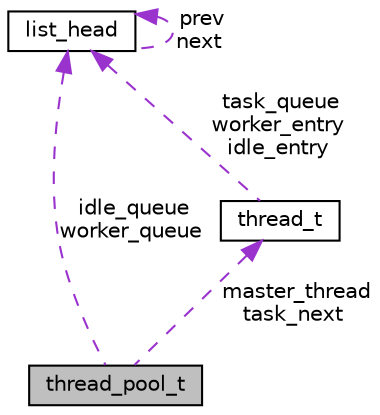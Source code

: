 digraph "thread_pool_t"
{
  edge [fontname="Helvetica",fontsize="10",labelfontname="Helvetica",labelfontsize="10"];
  node [fontname="Helvetica",fontsize="10",shape=record];
  Node1 [label="thread_pool_t",height=0.2,width=0.4,color="black", fillcolor="grey75", style="filled", fontcolor="black"];
  Node2 -> Node1 [dir="back",color="darkorchid3",fontsize="10",style="dashed",label=" master_thread\ntask_next" ,fontname="Helvetica"];
  Node2 [label="thread_t",height=0.2,width=0.4,color="black", fillcolor="white", style="filled",URL="$structthread__t.html"];
  Node3 -> Node2 [dir="back",color="darkorchid3",fontsize="10",style="dashed",label=" task_queue\nworker_entry\nidle_entry" ,fontname="Helvetica"];
  Node3 [label="list_head",height=0.2,width=0.4,color="black", fillcolor="white", style="filled",URL="$structlist__head.html"];
  Node3 -> Node3 [dir="back",color="darkorchid3",fontsize="10",style="dashed",label=" prev\nnext" ,fontname="Helvetica"];
  Node3 -> Node1 [dir="back",color="darkorchid3",fontsize="10",style="dashed",label=" idle_queue\nworker_queue" ,fontname="Helvetica"];
}
